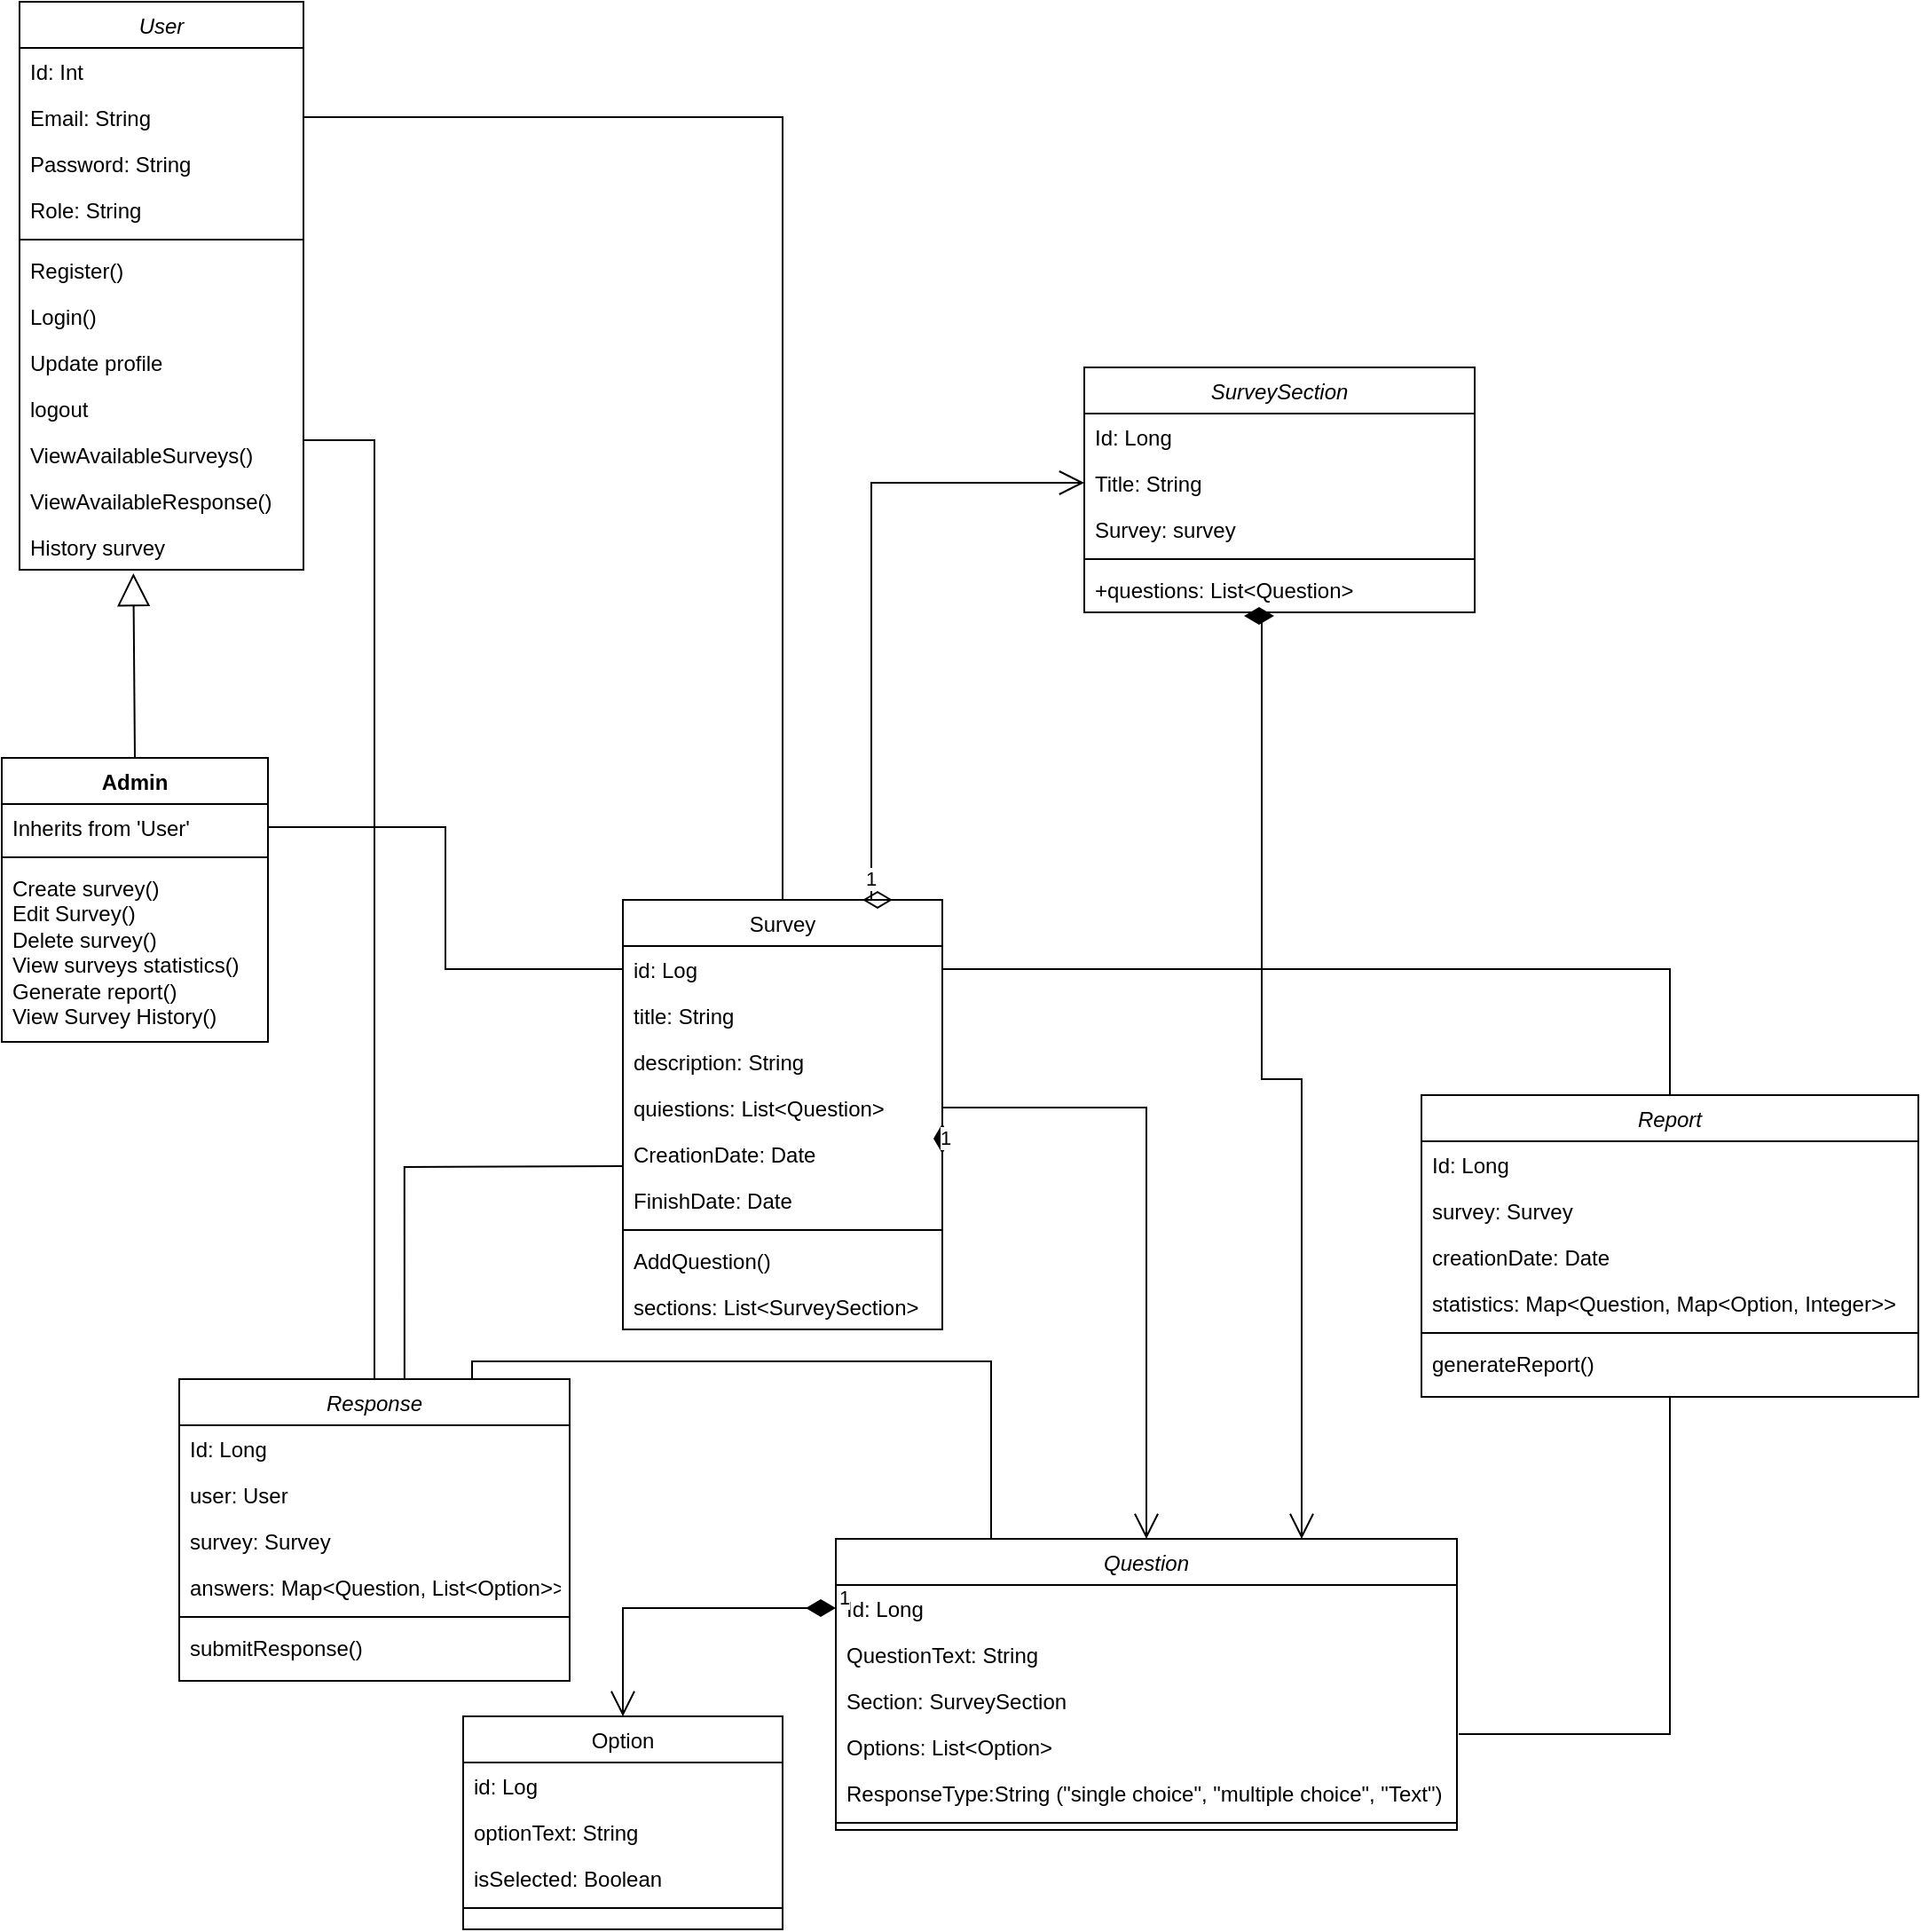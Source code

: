 <mxfile version="24.7.7">
  <diagram id="C5RBs43oDa-KdzZeNtuy" name="Page-1">
    <mxGraphModel grid="1" page="1" gridSize="10" guides="1" tooltips="1" connect="1" arrows="1" fold="1" pageScale="1" pageWidth="827" pageHeight="1169" math="0" shadow="0">
      <root>
        <mxCell id="WIyWlLk6GJQsqaUBKTNV-0" />
        <mxCell id="WIyWlLk6GJQsqaUBKTNV-1" parent="WIyWlLk6GJQsqaUBKTNV-0" />
        <mxCell id="zkfFHV4jXpPFQw0GAbJ--0" value="User" style="swimlane;fontStyle=2;align=center;verticalAlign=top;childLayout=stackLayout;horizontal=1;startSize=26;horizontalStack=0;resizeParent=1;resizeLast=0;collapsible=1;marginBottom=0;rounded=0;shadow=0;strokeWidth=1;" vertex="1" parent="WIyWlLk6GJQsqaUBKTNV-1">
          <mxGeometry x="-130" y="-466" width="160" height="320" as="geometry">
            <mxRectangle x="230" y="140" width="160" height="26" as="alternateBounds" />
          </mxGeometry>
        </mxCell>
        <mxCell id="zkfFHV4jXpPFQw0GAbJ--1" value="Id: Int" style="text;align=left;verticalAlign=top;spacingLeft=4;spacingRight=4;overflow=hidden;rotatable=0;points=[[0,0.5],[1,0.5]];portConstraint=eastwest;" vertex="1" parent="zkfFHV4jXpPFQw0GAbJ--0">
          <mxGeometry y="26" width="160" height="26" as="geometry" />
        </mxCell>
        <mxCell id="zkfFHV4jXpPFQw0GAbJ--2" value="Email: String" style="text;align=left;verticalAlign=top;spacingLeft=4;spacingRight=4;overflow=hidden;rotatable=0;points=[[0,0.5],[1,0.5]];portConstraint=eastwest;rounded=0;shadow=0;html=0;" vertex="1" parent="zkfFHV4jXpPFQw0GAbJ--0">
          <mxGeometry y="52" width="160" height="26" as="geometry" />
        </mxCell>
        <mxCell id="fJf6e2lhKOf_W4aES3A7-0" value="Password: String" style="text;align=left;verticalAlign=top;spacingLeft=4;spacingRight=4;overflow=hidden;rotatable=0;points=[[0,0.5],[1,0.5]];portConstraint=eastwest;rounded=0;shadow=0;html=0;" vertex="1" parent="zkfFHV4jXpPFQw0GAbJ--0">
          <mxGeometry y="78" width="160" height="26" as="geometry" />
        </mxCell>
        <mxCell id="fJf6e2lhKOf_W4aES3A7-1" value="Role: String" style="text;align=left;verticalAlign=top;spacingLeft=4;spacingRight=4;overflow=hidden;rotatable=0;points=[[0,0.5],[1,0.5]];portConstraint=eastwest;rounded=0;shadow=0;html=0;" vertex="1" parent="zkfFHV4jXpPFQw0GAbJ--0">
          <mxGeometry y="104" width="160" height="26" as="geometry" />
        </mxCell>
        <mxCell id="zkfFHV4jXpPFQw0GAbJ--4" value="" style="line;html=1;strokeWidth=1;align=left;verticalAlign=middle;spacingTop=-1;spacingLeft=3;spacingRight=3;rotatable=0;labelPosition=right;points=[];portConstraint=eastwest;" vertex="1" parent="zkfFHV4jXpPFQw0GAbJ--0">
          <mxGeometry y="130" width="160" height="8" as="geometry" />
        </mxCell>
        <mxCell id="fJf6e2lhKOf_W4aES3A7-2" value="Register()" style="text;align=left;verticalAlign=top;spacingLeft=4;spacingRight=4;overflow=hidden;rotatable=0;points=[[0,0.5],[1,0.5]];portConstraint=eastwest;" vertex="1" parent="zkfFHV4jXpPFQw0GAbJ--0">
          <mxGeometry y="138" width="160" height="26" as="geometry" />
        </mxCell>
        <mxCell id="fJf6e2lhKOf_W4aES3A7-3" value="Login()" style="text;align=left;verticalAlign=top;spacingLeft=4;spacingRight=4;overflow=hidden;rotatable=0;points=[[0,0.5],[1,0.5]];portConstraint=eastwest;" vertex="1" parent="zkfFHV4jXpPFQw0GAbJ--0">
          <mxGeometry y="164" width="160" height="26" as="geometry" />
        </mxCell>
        <mxCell id="TH_WPSBWCFxYsYsu7uxP-3" value="Update profile" style="text;align=left;verticalAlign=top;spacingLeft=4;spacingRight=4;overflow=hidden;rotatable=0;points=[[0,0.5],[1,0.5]];portConstraint=eastwest;" vertex="1" parent="zkfFHV4jXpPFQw0GAbJ--0">
          <mxGeometry y="190" width="160" height="26" as="geometry" />
        </mxCell>
        <mxCell id="TH_WPSBWCFxYsYsu7uxP-4" value="logout" style="text;align=left;verticalAlign=top;spacingLeft=4;spacingRight=4;overflow=hidden;rotatable=0;points=[[0,0.5],[1,0.5]];portConstraint=eastwest;" vertex="1" parent="zkfFHV4jXpPFQw0GAbJ--0">
          <mxGeometry y="216" width="160" height="26" as="geometry" />
        </mxCell>
        <mxCell id="TH_WPSBWCFxYsYsu7uxP-5" value="ViewAvailableSurveys()" style="text;align=left;verticalAlign=top;spacingLeft=4;spacingRight=4;overflow=hidden;rotatable=0;points=[[0,0.5],[1,0.5]];portConstraint=eastwest;" vertex="1" parent="zkfFHV4jXpPFQw0GAbJ--0">
          <mxGeometry y="242" width="160" height="26" as="geometry" />
        </mxCell>
        <mxCell id="TH_WPSBWCFxYsYsu7uxP-6" value="ViewAvailableResponse()" style="text;align=left;verticalAlign=top;spacingLeft=4;spacingRight=4;overflow=hidden;rotatable=0;points=[[0,0.5],[1,0.5]];portConstraint=eastwest;" vertex="1" parent="zkfFHV4jXpPFQw0GAbJ--0">
          <mxGeometry y="268" width="160" height="26" as="geometry" />
        </mxCell>
        <mxCell id="zkfFHV4jXpPFQw0GAbJ--5" value="History survey" style="text;align=left;verticalAlign=top;spacingLeft=4;spacingRight=4;overflow=hidden;rotatable=0;points=[[0,0.5],[1,0.5]];portConstraint=eastwest;" vertex="1" parent="zkfFHV4jXpPFQw0GAbJ--0">
          <mxGeometry y="294" width="160" height="26" as="geometry" />
        </mxCell>
        <mxCell id="zkfFHV4jXpPFQw0GAbJ--6" value="Survey" style="swimlane;fontStyle=0;align=center;verticalAlign=top;childLayout=stackLayout;horizontal=1;startSize=26;horizontalStack=0;resizeParent=1;resizeLast=0;collapsible=1;marginBottom=0;rounded=0;shadow=0;strokeWidth=1;" vertex="1" parent="WIyWlLk6GJQsqaUBKTNV-1">
          <mxGeometry x="210" y="40" width="180" height="242" as="geometry">
            <mxRectangle x="130" y="380" width="160" height="26" as="alternateBounds" />
          </mxGeometry>
        </mxCell>
        <mxCell id="zkfFHV4jXpPFQw0GAbJ--7" value="id: Log" style="text;align=left;verticalAlign=top;spacingLeft=4;spacingRight=4;overflow=hidden;rotatable=0;points=[[0,0.5],[1,0.5]];portConstraint=eastwest;" vertex="1" parent="zkfFHV4jXpPFQw0GAbJ--6">
          <mxGeometry y="26" width="180" height="26" as="geometry" />
        </mxCell>
        <mxCell id="XMp3PZWrq6XkW0N403eI-4" value="title: String" style="text;align=left;verticalAlign=top;spacingLeft=4;spacingRight=4;overflow=hidden;rotatable=0;points=[[0,0.5],[1,0.5]];portConstraint=eastwest;rounded=0;shadow=0;html=0;" vertex="1" parent="zkfFHV4jXpPFQw0GAbJ--6">
          <mxGeometry y="52" width="180" height="26" as="geometry" />
        </mxCell>
        <mxCell id="XMp3PZWrq6XkW0N403eI-3" value="description: String&#xa;" style="text;align=left;verticalAlign=top;spacingLeft=4;spacingRight=4;overflow=hidden;rotatable=0;points=[[0,0.5],[1,0.5]];portConstraint=eastwest;rounded=0;shadow=0;html=0;" vertex="1" parent="zkfFHV4jXpPFQw0GAbJ--6">
          <mxGeometry y="78" width="180" height="26" as="geometry" />
        </mxCell>
        <mxCell id="aDveajVtjNEqpLv0L1Tl-8" value="quiestions: List&lt;Question&gt;" style="text;align=left;verticalAlign=top;spacingLeft=4;spacingRight=4;overflow=hidden;rotatable=0;points=[[0,0.5],[1,0.5]];portConstraint=eastwest;rounded=0;shadow=0;html=0;" vertex="1" parent="zkfFHV4jXpPFQw0GAbJ--6">
          <mxGeometry y="104" width="180" height="26" as="geometry" />
        </mxCell>
        <mxCell id="aDveajVtjNEqpLv0L1Tl-9" value="CreationDate: Date" style="text;align=left;verticalAlign=top;spacingLeft=4;spacingRight=4;overflow=hidden;rotatable=0;points=[[0,0.5],[1,0.5]];portConstraint=eastwest;rounded=0;shadow=0;html=0;" vertex="1" parent="zkfFHV4jXpPFQw0GAbJ--6">
          <mxGeometry y="130" width="180" height="26" as="geometry" />
        </mxCell>
        <mxCell id="aDveajVtjNEqpLv0L1Tl-7" value="FinishDate: Date" style="text;align=left;verticalAlign=top;spacingLeft=4;spacingRight=4;overflow=hidden;rotatable=0;points=[[0,0.5],[1,0.5]];portConstraint=eastwest;rounded=0;shadow=0;html=0;" vertex="1" parent="zkfFHV4jXpPFQw0GAbJ--6">
          <mxGeometry y="156" width="180" height="26" as="geometry" />
        </mxCell>
        <mxCell id="zkfFHV4jXpPFQw0GAbJ--9" value="" style="line;html=1;strokeWidth=1;align=left;verticalAlign=middle;spacingTop=-1;spacingLeft=3;spacingRight=3;rotatable=0;labelPosition=right;points=[];portConstraint=eastwest;" vertex="1" parent="zkfFHV4jXpPFQw0GAbJ--6">
          <mxGeometry y="182" width="180" height="8" as="geometry" />
        </mxCell>
        <mxCell id="XMp3PZWrq6XkW0N403eI-5" value="AddQuestion()" style="text;align=left;verticalAlign=top;spacingLeft=4;spacingRight=4;overflow=hidden;rotatable=0;points=[[0,0.5],[1,0.5]];portConstraint=eastwest;" vertex="1" parent="zkfFHV4jXpPFQw0GAbJ--6">
          <mxGeometry y="190" width="180" height="26" as="geometry" />
        </mxCell>
        <mxCell id="zkfFHV4jXpPFQw0GAbJ--11" value="sections: List&lt;SurveySection&gt;" style="text;align=left;verticalAlign=top;spacingLeft=4;spacingRight=4;overflow=hidden;rotatable=0;points=[[0,0.5],[1,0.5]];portConstraint=eastwest;" vertex="1" parent="zkfFHV4jXpPFQw0GAbJ--6">
          <mxGeometry y="216" width="180" height="26" as="geometry" />
        </mxCell>
        <mxCell id="fJf6e2lhKOf_W4aES3A7-4" value="Question" style="swimlane;fontStyle=2;align=center;verticalAlign=top;childLayout=stackLayout;horizontal=1;startSize=26;horizontalStack=0;resizeParent=1;resizeLast=0;collapsible=1;marginBottom=0;rounded=0;shadow=0;strokeWidth=1;" vertex="1" parent="WIyWlLk6GJQsqaUBKTNV-1">
          <mxGeometry x="330" y="400" width="350" height="164" as="geometry">
            <mxRectangle x="230" y="140" width="160" height="26" as="alternateBounds" />
          </mxGeometry>
        </mxCell>
        <mxCell id="fJf6e2lhKOf_W4aES3A7-5" value="Id: Long " style="text;align=left;verticalAlign=top;spacingLeft=4;spacingRight=4;overflow=hidden;rotatable=0;points=[[0,0.5],[1,0.5]];portConstraint=eastwest;" vertex="1" parent="fJf6e2lhKOf_W4aES3A7-4">
          <mxGeometry y="26" width="350" height="26" as="geometry" />
        </mxCell>
        <mxCell id="fJf6e2lhKOf_W4aES3A7-6" value="QuestionText: String" style="text;align=left;verticalAlign=top;spacingLeft=4;spacingRight=4;overflow=hidden;rotatable=0;points=[[0,0.5],[1,0.5]];portConstraint=eastwest;rounded=0;shadow=0;html=0;" vertex="1" parent="fJf6e2lhKOf_W4aES3A7-4">
          <mxGeometry y="52" width="350" height="26" as="geometry" />
        </mxCell>
        <mxCell id="TH_WPSBWCFxYsYsu7uxP-9" value="Section: SurveySection" style="text;align=left;verticalAlign=top;spacingLeft=4;spacingRight=4;overflow=hidden;rotatable=0;points=[[0,0.5],[1,0.5]];portConstraint=eastwest;rounded=0;shadow=0;html=0;" vertex="1" parent="fJf6e2lhKOf_W4aES3A7-4">
          <mxGeometry y="78" width="350" height="26" as="geometry" />
        </mxCell>
        <mxCell id="fJf6e2lhKOf_W4aES3A7-7" value="Options: List&lt;Option&gt;" style="text;align=left;verticalAlign=top;spacingLeft=4;spacingRight=4;overflow=hidden;rotatable=0;points=[[0,0.5],[1,0.5]];portConstraint=eastwest;rounded=0;shadow=0;html=0;" vertex="1" parent="fJf6e2lhKOf_W4aES3A7-4">
          <mxGeometry y="104" width="350" height="26" as="geometry" />
        </mxCell>
        <mxCell id="fJf6e2lhKOf_W4aES3A7-8" value="ResponseType:String (&quot;single choice&quot;, &quot;multiple choice&quot;, &quot;Text&quot;)" style="text;align=left;verticalAlign=top;spacingLeft=4;spacingRight=4;overflow=hidden;rotatable=0;points=[[0,0.5],[1,0.5]];portConstraint=eastwest;rounded=0;shadow=0;html=0;" vertex="1" parent="fJf6e2lhKOf_W4aES3A7-4">
          <mxGeometry y="130" width="350" height="26" as="geometry" />
        </mxCell>
        <mxCell id="fJf6e2lhKOf_W4aES3A7-9" value="" style="line;html=1;strokeWidth=1;align=left;verticalAlign=middle;spacingTop=-1;spacingLeft=3;spacingRight=3;rotatable=0;labelPosition=right;points=[];portConstraint=eastwest;" vertex="1" parent="fJf6e2lhKOf_W4aES3A7-4">
          <mxGeometry y="156" width="350" height="8" as="geometry" />
        </mxCell>
        <mxCell id="XMp3PZWrq6XkW0N403eI-6" value="Option" style="swimlane;fontStyle=0;align=center;verticalAlign=top;childLayout=stackLayout;horizontal=1;startSize=26;horizontalStack=0;resizeParent=1;resizeLast=0;collapsible=1;marginBottom=0;rounded=0;shadow=0;strokeWidth=1;" vertex="1" parent="WIyWlLk6GJQsqaUBKTNV-1">
          <mxGeometry x="120" y="500" width="180" height="120" as="geometry">
            <mxRectangle x="130" y="380" width="160" height="26" as="alternateBounds" />
          </mxGeometry>
        </mxCell>
        <mxCell id="XMp3PZWrq6XkW0N403eI-7" value="id: Log" style="text;align=left;verticalAlign=top;spacingLeft=4;spacingRight=4;overflow=hidden;rotatable=0;points=[[0,0.5],[1,0.5]];portConstraint=eastwest;" vertex="1" parent="XMp3PZWrq6XkW0N403eI-6">
          <mxGeometry y="26" width="180" height="26" as="geometry" />
        </mxCell>
        <mxCell id="XMp3PZWrq6XkW0N403eI-8" value="optionText: String" style="text;align=left;verticalAlign=top;spacingLeft=4;spacingRight=4;overflow=hidden;rotatable=0;points=[[0,0.5],[1,0.5]];portConstraint=eastwest;rounded=0;shadow=0;html=0;" vertex="1" parent="XMp3PZWrq6XkW0N403eI-6">
          <mxGeometry y="52" width="180" height="26" as="geometry" />
        </mxCell>
        <mxCell id="XMp3PZWrq6XkW0N403eI-9" value="isSelected: Boolean" style="text;align=left;verticalAlign=top;spacingLeft=4;spacingRight=4;overflow=hidden;rotatable=0;points=[[0,0.5],[1,0.5]];portConstraint=eastwest;rounded=0;shadow=0;html=0;" vertex="1" parent="XMp3PZWrq6XkW0N403eI-6">
          <mxGeometry y="78" width="180" height="26" as="geometry" />
        </mxCell>
        <mxCell id="XMp3PZWrq6XkW0N403eI-12" value="" style="line;html=1;strokeWidth=1;align=left;verticalAlign=middle;spacingTop=-1;spacingLeft=3;spacingRight=3;rotatable=0;labelPosition=right;points=[];portConstraint=eastwest;" vertex="1" parent="XMp3PZWrq6XkW0N403eI-6">
          <mxGeometry y="104" width="180" height="8" as="geometry" />
        </mxCell>
        <mxCell id="XMp3PZWrq6XkW0N403eI-15" value="Response" style="swimlane;fontStyle=2;align=center;verticalAlign=top;childLayout=stackLayout;horizontal=1;startSize=26;horizontalStack=0;resizeParent=1;resizeLast=0;collapsible=1;marginBottom=0;rounded=0;shadow=0;strokeWidth=1;" vertex="1" parent="WIyWlLk6GJQsqaUBKTNV-1">
          <mxGeometry x="-40" y="310" width="220" height="170" as="geometry">
            <mxRectangle x="230" y="140" width="160" height="26" as="alternateBounds" />
          </mxGeometry>
        </mxCell>
        <mxCell id="XMp3PZWrq6XkW0N403eI-16" value="Id: Long" style="text;align=left;verticalAlign=top;spacingLeft=4;spacingRight=4;overflow=hidden;rotatable=0;points=[[0,0.5],[1,0.5]];portConstraint=eastwest;" vertex="1" parent="XMp3PZWrq6XkW0N403eI-15">
          <mxGeometry y="26" width="220" height="26" as="geometry" />
        </mxCell>
        <mxCell id="XMp3PZWrq6XkW0N403eI-17" value="user: User" style="text;align=left;verticalAlign=top;spacingLeft=4;spacingRight=4;overflow=hidden;rotatable=0;points=[[0,0.5],[1,0.5]];portConstraint=eastwest;rounded=0;shadow=0;html=0;" vertex="1" parent="XMp3PZWrq6XkW0N403eI-15">
          <mxGeometry y="52" width="220" height="26" as="geometry" />
        </mxCell>
        <mxCell id="XMp3PZWrq6XkW0N403eI-18" value="survey: Survey" style="text;align=left;verticalAlign=top;spacingLeft=4;spacingRight=4;overflow=hidden;rotatable=0;points=[[0,0.5],[1,0.5]];portConstraint=eastwest;rounded=0;shadow=0;html=0;" vertex="1" parent="XMp3PZWrq6XkW0N403eI-15">
          <mxGeometry y="78" width="220" height="26" as="geometry" />
        </mxCell>
        <mxCell id="XMp3PZWrq6XkW0N403eI-19" value="answers: Map&lt;Question, List&lt;Option&gt;&gt;" style="text;align=left;verticalAlign=top;spacingLeft=4;spacingRight=4;overflow=hidden;rotatable=0;points=[[0,0.5],[1,0.5]];portConstraint=eastwest;rounded=0;shadow=0;html=0;" vertex="1" parent="XMp3PZWrq6XkW0N403eI-15">
          <mxGeometry y="104" width="220" height="26" as="geometry" />
        </mxCell>
        <mxCell id="XMp3PZWrq6XkW0N403eI-20" value="" style="line;html=1;strokeWidth=1;align=left;verticalAlign=middle;spacingTop=-1;spacingLeft=3;spacingRight=3;rotatable=0;labelPosition=right;points=[];portConstraint=eastwest;" vertex="1" parent="XMp3PZWrq6XkW0N403eI-15">
          <mxGeometry y="130" width="220" height="8" as="geometry" />
        </mxCell>
        <mxCell id="XMp3PZWrq6XkW0N403eI-21" value="submitResponse()" style="text;align=left;verticalAlign=top;spacingLeft=4;spacingRight=4;overflow=hidden;rotatable=0;points=[[0,0.5],[1,0.5]];portConstraint=eastwest;" vertex="1" parent="XMp3PZWrq6XkW0N403eI-15">
          <mxGeometry y="138" width="220" height="26" as="geometry" />
        </mxCell>
        <mxCell id="fJf6e2lhKOf_W4aES3A7-17" value="Admin" style="swimlane;fontStyle=1;align=center;verticalAlign=top;childLayout=stackLayout;horizontal=1;startSize=26;horizontalStack=0;resizeParent=1;resizeParentMax=0;resizeLast=0;collapsible=1;marginBottom=0;whiteSpace=wrap;html=1;" vertex="1" parent="WIyWlLk6GJQsqaUBKTNV-1">
          <mxGeometry x="-140" y="-40" width="150" height="160" as="geometry" />
        </mxCell>
        <mxCell id="fJf6e2lhKOf_W4aES3A7-18" value="Inherits from &#39;User&#39;" style="text;strokeColor=none;fillColor=none;align=left;verticalAlign=top;spacingLeft=4;spacingRight=4;overflow=hidden;rotatable=0;points=[[0,0.5],[1,0.5]];portConstraint=eastwest;whiteSpace=wrap;html=1;" vertex="1" parent="fJf6e2lhKOf_W4aES3A7-17">
          <mxGeometry y="26" width="150" height="26" as="geometry" />
        </mxCell>
        <mxCell id="fJf6e2lhKOf_W4aES3A7-19" value="" style="line;strokeWidth=1;fillColor=none;align=left;verticalAlign=middle;spacingTop=-1;spacingLeft=3;spacingRight=3;rotatable=0;labelPosition=right;points=[];portConstraint=eastwest;strokeColor=inherit;" vertex="1" parent="fJf6e2lhKOf_W4aES3A7-17">
          <mxGeometry y="52" width="150" height="8" as="geometry" />
        </mxCell>
        <mxCell id="fJf6e2lhKOf_W4aES3A7-26" value="&lt;div&gt;&lt;span style=&quot;background-color: initial;&quot;&gt;Create survey()&lt;/span&gt;&lt;br&gt;&lt;/div&gt;&lt;div&gt;Edit Survey()&lt;/div&gt;&lt;div&gt;Delete survey()&lt;/div&gt;&lt;div&gt;View surveys statistics()&lt;/div&gt;&lt;div&gt;Generate report()&lt;/div&gt;&lt;div&gt;View Survey History()&lt;/div&gt;&lt;div&gt;&lt;br&gt;&lt;/div&gt;" style="text;strokeColor=none;fillColor=none;align=left;verticalAlign=top;spacingLeft=4;spacingRight=4;overflow=hidden;rotatable=0;points=[[0,0.5],[1,0.5]];portConstraint=eastwest;whiteSpace=wrap;html=1;" vertex="1" parent="fJf6e2lhKOf_W4aES3A7-17">
          <mxGeometry y="60" width="150" height="100" as="geometry" />
        </mxCell>
        <mxCell id="XMp3PZWrq6XkW0N403eI-24" value="Report" style="swimlane;fontStyle=2;align=center;verticalAlign=top;childLayout=stackLayout;horizontal=1;startSize=26;horizontalStack=0;resizeParent=1;resizeLast=0;collapsible=1;marginBottom=0;rounded=0;shadow=0;strokeWidth=1;" vertex="1" parent="WIyWlLk6GJQsqaUBKTNV-1">
          <mxGeometry x="660" y="150" width="280" height="170" as="geometry">
            <mxRectangle x="230" y="140" width="160" height="26" as="alternateBounds" />
          </mxGeometry>
        </mxCell>
        <mxCell id="XMp3PZWrq6XkW0N403eI-25" value="Id: Long" style="text;align=left;verticalAlign=top;spacingLeft=4;spacingRight=4;overflow=hidden;rotatable=0;points=[[0,0.5],[1,0.5]];portConstraint=eastwest;" vertex="1" parent="XMp3PZWrq6XkW0N403eI-24">
          <mxGeometry y="26" width="280" height="26" as="geometry" />
        </mxCell>
        <mxCell id="XMp3PZWrq6XkW0N403eI-27" value="survey: Survey" style="text;align=left;verticalAlign=top;spacingLeft=4;spacingRight=4;overflow=hidden;rotatable=0;points=[[0,0.5],[1,0.5]];portConstraint=eastwest;rounded=0;shadow=0;html=0;" vertex="1" parent="XMp3PZWrq6XkW0N403eI-24">
          <mxGeometry y="52" width="280" height="26" as="geometry" />
        </mxCell>
        <mxCell id="XMp3PZWrq6XkW0N403eI-31" value="creationDate: Date" style="text;align=left;verticalAlign=top;spacingLeft=4;spacingRight=4;overflow=hidden;rotatable=0;points=[[0,0.5],[1,0.5]];portConstraint=eastwest;rounded=0;shadow=0;html=0;" vertex="1" parent="XMp3PZWrq6XkW0N403eI-24">
          <mxGeometry y="78" width="280" height="26" as="geometry" />
        </mxCell>
        <mxCell id="XMp3PZWrq6XkW0N403eI-28" value="statistics: Map&lt;Question, Map&lt;Option, Integer&gt;&gt;" style="text;align=left;verticalAlign=top;spacingLeft=4;spacingRight=4;overflow=hidden;rotatable=0;points=[[0,0.5],[1,0.5]];portConstraint=eastwest;rounded=0;shadow=0;html=0;" vertex="1" parent="XMp3PZWrq6XkW0N403eI-24">
          <mxGeometry y="104" width="280" height="26" as="geometry" />
        </mxCell>
        <mxCell id="XMp3PZWrq6XkW0N403eI-29" value="" style="line;html=1;strokeWidth=1;align=left;verticalAlign=middle;spacingTop=-1;spacingLeft=3;spacingRight=3;rotatable=0;labelPosition=right;points=[];portConstraint=eastwest;" vertex="1" parent="XMp3PZWrq6XkW0N403eI-24">
          <mxGeometry y="130" width="280" height="8" as="geometry" />
        </mxCell>
        <mxCell id="XMp3PZWrq6XkW0N403eI-30" value="generateReport()" style="text;align=left;verticalAlign=top;spacingLeft=4;spacingRight=4;overflow=hidden;rotatable=0;points=[[0,0.5],[1,0.5]];portConstraint=eastwest;" vertex="1" parent="XMp3PZWrq6XkW0N403eI-24">
          <mxGeometry y="138" width="280" height="26" as="geometry" />
        </mxCell>
        <mxCell id="XMp3PZWrq6XkW0N403eI-37" value="" style="endArrow=none;html=1;edgeStyle=orthogonalEdgeStyle;rounded=0;exitX=1;exitY=0.5;exitDx=0;exitDy=0;entryX=0.5;entryY=0;entryDx=0;entryDy=0;" edge="1" parent="WIyWlLk6GJQsqaUBKTNV-1" source="zkfFHV4jXpPFQw0GAbJ--2" target="zkfFHV4jXpPFQw0GAbJ--6">
          <mxGeometry relative="1" as="geometry">
            <mxPoint x="-10" y="210" as="sourcePoint" />
            <mxPoint x="150" y="210" as="targetPoint" />
          </mxGeometry>
        </mxCell>
        <mxCell id="XMp3PZWrq6XkW0N403eI-41" value="1" style="endArrow=open;html=1;endSize=12;startArrow=diamondThin;startSize=14;startFill=1;edgeStyle=orthogonalEdgeStyle;align=left;verticalAlign=bottom;rounded=0;exitX=1;exitY=0.5;exitDx=0;exitDy=0;entryX=0.5;entryY=0;entryDx=0;entryDy=0;" edge="1" parent="WIyWlLk6GJQsqaUBKTNV-1" target="fJf6e2lhKOf_W4aES3A7-4">
          <mxGeometry x="-1" y="3" relative="1" as="geometry">
            <mxPoint x="390" y="183" as="sourcePoint" />
            <mxPoint x="30" y="410" as="targetPoint" />
            <Array as="points">
              <mxPoint x="505" y="157" />
            </Array>
          </mxGeometry>
        </mxCell>
        <mxCell id="XMp3PZWrq6XkW0N403eI-42" value="1" style="endArrow=open;html=1;endSize=12;startArrow=diamondThin;startSize=14;startFill=1;edgeStyle=orthogonalEdgeStyle;align=left;verticalAlign=bottom;rounded=0;entryX=0.5;entryY=0;entryDx=0;entryDy=0;exitX=0;exitY=0.5;exitDx=0;exitDy=0;" edge="1" parent="WIyWlLk6GJQsqaUBKTNV-1" source="fJf6e2lhKOf_W4aES3A7-5" target="XMp3PZWrq6XkW0N403eI-6">
          <mxGeometry x="-1" y="3" relative="1" as="geometry">
            <mxPoint x="-130" y="410" as="sourcePoint" />
            <mxPoint x="30" y="410" as="targetPoint" />
          </mxGeometry>
        </mxCell>
        <mxCell id="XMp3PZWrq6XkW0N403eI-43" value="" style="endArrow=none;html=1;edgeStyle=orthogonalEdgeStyle;rounded=0;entryX=0.5;entryY=0;entryDx=0;entryDy=0;exitX=1;exitY=0.5;exitDx=0;exitDy=0;" edge="1" parent="WIyWlLk6GJQsqaUBKTNV-1" source="fJf6e2lhKOf_W4aES3A7-2" target="XMp3PZWrq6XkW0N403eI-15">
          <mxGeometry relative="1" as="geometry">
            <mxPoint x="50" y="-120" as="sourcePoint" />
            <mxPoint x="30" y="210" as="targetPoint" />
            <Array as="points">
              <mxPoint x="70" y="-219" />
            </Array>
          </mxGeometry>
        </mxCell>
        <mxCell id="XMp3PZWrq6XkW0N403eI-46" value="" style="endArrow=none;html=1;edgeStyle=orthogonalEdgeStyle;rounded=0;exitX=0;exitY=0.769;exitDx=0;exitDy=0;entryX=0.577;entryY=0;entryDx=0;entryDy=0;entryPerimeter=0;exitPerimeter=0;" edge="1" parent="WIyWlLk6GJQsqaUBKTNV-1" target="XMp3PZWrq6XkW0N403eI-15">
          <mxGeometry relative="1" as="geometry">
            <mxPoint x="210" y="189.994" as="sourcePoint" />
            <mxPoint x="30" y="310" as="targetPoint" />
          </mxGeometry>
        </mxCell>
        <mxCell id="XMp3PZWrq6XkW0N403eI-49" value="" style="endArrow=none;html=1;edgeStyle=orthogonalEdgeStyle;rounded=0;exitX=0.25;exitY=0;exitDx=0;exitDy=0;entryX=0.75;entryY=0;entryDx=0;entryDy=0;" edge="1" parent="WIyWlLk6GJQsqaUBKTNV-1" source="fJf6e2lhKOf_W4aES3A7-4" target="XMp3PZWrq6XkW0N403eI-15">
          <mxGeometry relative="1" as="geometry">
            <mxPoint x="-130" y="610" as="sourcePoint" />
            <mxPoint x="30" y="610" as="targetPoint" />
          </mxGeometry>
        </mxCell>
        <mxCell id="XMp3PZWrq6XkW0N403eI-52" value="" style="endArrow=block;endSize=16;endFill=0;html=1;rounded=0;exitX=0.5;exitY=0;exitDx=0;exitDy=0;entryX=0.401;entryY=1.077;entryDx=0;entryDy=0;entryPerimeter=0;" edge="1" parent="WIyWlLk6GJQsqaUBKTNV-1" source="fJf6e2lhKOf_W4aES3A7-17" target="zkfFHV4jXpPFQw0GAbJ--5">
          <mxGeometry x="0.011" width="160" relative="1" as="geometry">
            <mxPoint x="-75" y="-140" as="sourcePoint" />
            <mxPoint x="-60" y="-196" as="targetPoint" />
            <mxPoint as="offset" />
          </mxGeometry>
        </mxCell>
        <mxCell id="XMp3PZWrq6XkW0N403eI-53" value="" style="endArrow=none;html=1;edgeStyle=orthogonalEdgeStyle;rounded=0;exitX=1;exitY=0.5;exitDx=0;exitDy=0;entryX=0;entryY=0.5;entryDx=0;entryDy=0;" edge="1" parent="WIyWlLk6GJQsqaUBKTNV-1" source="fJf6e2lhKOf_W4aES3A7-18" target="zkfFHV4jXpPFQw0GAbJ--7">
          <mxGeometry relative="1" as="geometry">
            <mxPoint x="180" y="-10" as="sourcePoint" />
            <mxPoint x="340" y="-10" as="targetPoint" />
          </mxGeometry>
        </mxCell>
        <mxCell id="XMp3PZWrq6XkW0N403eI-57" value="" style="endArrow=none;html=1;edgeStyle=orthogonalEdgeStyle;rounded=0;entryX=0.5;entryY=0;entryDx=0;entryDy=0;exitX=1;exitY=0.5;exitDx=0;exitDy=0;" edge="1" parent="WIyWlLk6GJQsqaUBKTNV-1" source="zkfFHV4jXpPFQw0GAbJ--7" target="XMp3PZWrq6XkW0N403eI-24">
          <mxGeometry relative="1" as="geometry">
            <mxPoint x="180" y="90" as="sourcePoint" />
            <mxPoint x="340" y="90" as="targetPoint" />
          </mxGeometry>
        </mxCell>
        <mxCell id="XMp3PZWrq6XkW0N403eI-60" value="" style="endArrow=none;html=1;edgeStyle=orthogonalEdgeStyle;rounded=0;exitX=0.5;exitY=1;exitDx=0;exitDy=0;entryX=1.003;entryY=0.231;entryDx=0;entryDy=0;entryPerimeter=0;" edge="1" parent="WIyWlLk6GJQsqaUBKTNV-1" source="XMp3PZWrq6XkW0N403eI-24" target="fJf6e2lhKOf_W4aES3A7-7">
          <mxGeometry relative="1" as="geometry">
            <mxPoint x="760" y="500" as="sourcePoint" />
            <mxPoint x="920" y="500" as="targetPoint" />
          </mxGeometry>
        </mxCell>
        <mxCell id="aDveajVtjNEqpLv0L1Tl-16" value="SurveySection" style="swimlane;fontStyle=2;align=center;verticalAlign=top;childLayout=stackLayout;horizontal=1;startSize=26;horizontalStack=0;resizeParent=1;resizeLast=0;collapsible=1;marginBottom=0;rounded=0;shadow=0;strokeWidth=1;" vertex="1" parent="WIyWlLk6GJQsqaUBKTNV-1">
          <mxGeometry x="470" y="-260" width="220" height="138" as="geometry">
            <mxRectangle x="230" y="140" width="160" height="26" as="alternateBounds" />
          </mxGeometry>
        </mxCell>
        <mxCell id="aDveajVtjNEqpLv0L1Tl-17" value="Id: Long" style="text;align=left;verticalAlign=top;spacingLeft=4;spacingRight=4;overflow=hidden;rotatable=0;points=[[0,0.5],[1,0.5]];portConstraint=eastwest;" vertex="1" parent="aDveajVtjNEqpLv0L1Tl-16">
          <mxGeometry y="26" width="220" height="26" as="geometry" />
        </mxCell>
        <mxCell id="TH_WPSBWCFxYsYsu7uxP-1" value="Title: String" style="text;align=left;verticalAlign=top;spacingLeft=4;spacingRight=4;overflow=hidden;rotatable=0;points=[[0,0.5],[1,0.5]];portConstraint=eastwest;rounded=0;shadow=0;html=0;" vertex="1" parent="aDveajVtjNEqpLv0L1Tl-16">
          <mxGeometry y="52" width="220" height="26" as="geometry" />
        </mxCell>
        <mxCell id="aDveajVtjNEqpLv0L1Tl-18" value="Survey: survey" style="text;align=left;verticalAlign=top;spacingLeft=4;spacingRight=4;overflow=hidden;rotatable=0;points=[[0,0.5],[1,0.5]];portConstraint=eastwest;rounded=0;shadow=0;html=0;" vertex="1" parent="aDveajVtjNEqpLv0L1Tl-16">
          <mxGeometry y="78" width="220" height="26" as="geometry" />
        </mxCell>
        <mxCell id="aDveajVtjNEqpLv0L1Tl-21" value="" style="line;html=1;strokeWidth=1;align=left;verticalAlign=middle;spacingTop=-1;spacingLeft=3;spacingRight=3;rotatable=0;labelPosition=right;points=[];portConstraint=eastwest;" vertex="1" parent="aDveajVtjNEqpLv0L1Tl-16">
          <mxGeometry y="104" width="220" height="8" as="geometry" />
        </mxCell>
        <mxCell id="aDveajVtjNEqpLv0L1Tl-22" value="+questions: List&lt;Question&gt;" style="text;align=left;verticalAlign=top;spacingLeft=4;spacingRight=4;overflow=hidden;rotatable=0;points=[[0,0.5],[1,0.5]];portConstraint=eastwest;" vertex="1" parent="aDveajVtjNEqpLv0L1Tl-16">
          <mxGeometry y="112" width="220" height="26" as="geometry" />
        </mxCell>
        <mxCell id="TH_WPSBWCFxYsYsu7uxP-7" value="1" style="endArrow=open;html=1;endSize=12;startArrow=diamondThin;startSize=14;startFill=0;edgeStyle=orthogonalEdgeStyle;align=left;verticalAlign=bottom;rounded=0;exitX=0.75;exitY=0;exitDx=0;exitDy=0;entryX=0;entryY=0.5;entryDx=0;entryDy=0;" edge="1" parent="WIyWlLk6GJQsqaUBKTNV-1" source="zkfFHV4jXpPFQw0GAbJ--6" target="TH_WPSBWCFxYsYsu7uxP-1">
          <mxGeometry x="-1" y="3" relative="1" as="geometry">
            <mxPoint x="580" y="50" as="sourcePoint" />
            <mxPoint x="460" y="-190" as="targetPoint" />
            <Array as="points">
              <mxPoint x="350" y="40" />
              <mxPoint x="350" y="-195" />
            </Array>
          </mxGeometry>
        </mxCell>
        <mxCell id="TH_WPSBWCFxYsYsu7uxP-8" value="" style="endArrow=open;html=1;endSize=12;startArrow=diamondThin;startSize=14;startFill=1;edgeStyle=orthogonalEdgeStyle;align=left;verticalAlign=bottom;rounded=0;entryX=0.75;entryY=0;entryDx=0;entryDy=0;" edge="1" parent="WIyWlLk6GJQsqaUBKTNV-1" target="fJf6e2lhKOf_W4aES3A7-4">
          <mxGeometry x="-1" y="3" relative="1" as="geometry">
            <mxPoint x="560" y="-120" as="sourcePoint" />
            <mxPoint x="740" y="-60" as="targetPoint" />
            <Array as="points">
              <mxPoint x="570" y="-120" />
              <mxPoint x="570" y="141" />
              <mxPoint x="593" y="141" />
            </Array>
          </mxGeometry>
        </mxCell>
      </root>
    </mxGraphModel>
  </diagram>
</mxfile>
